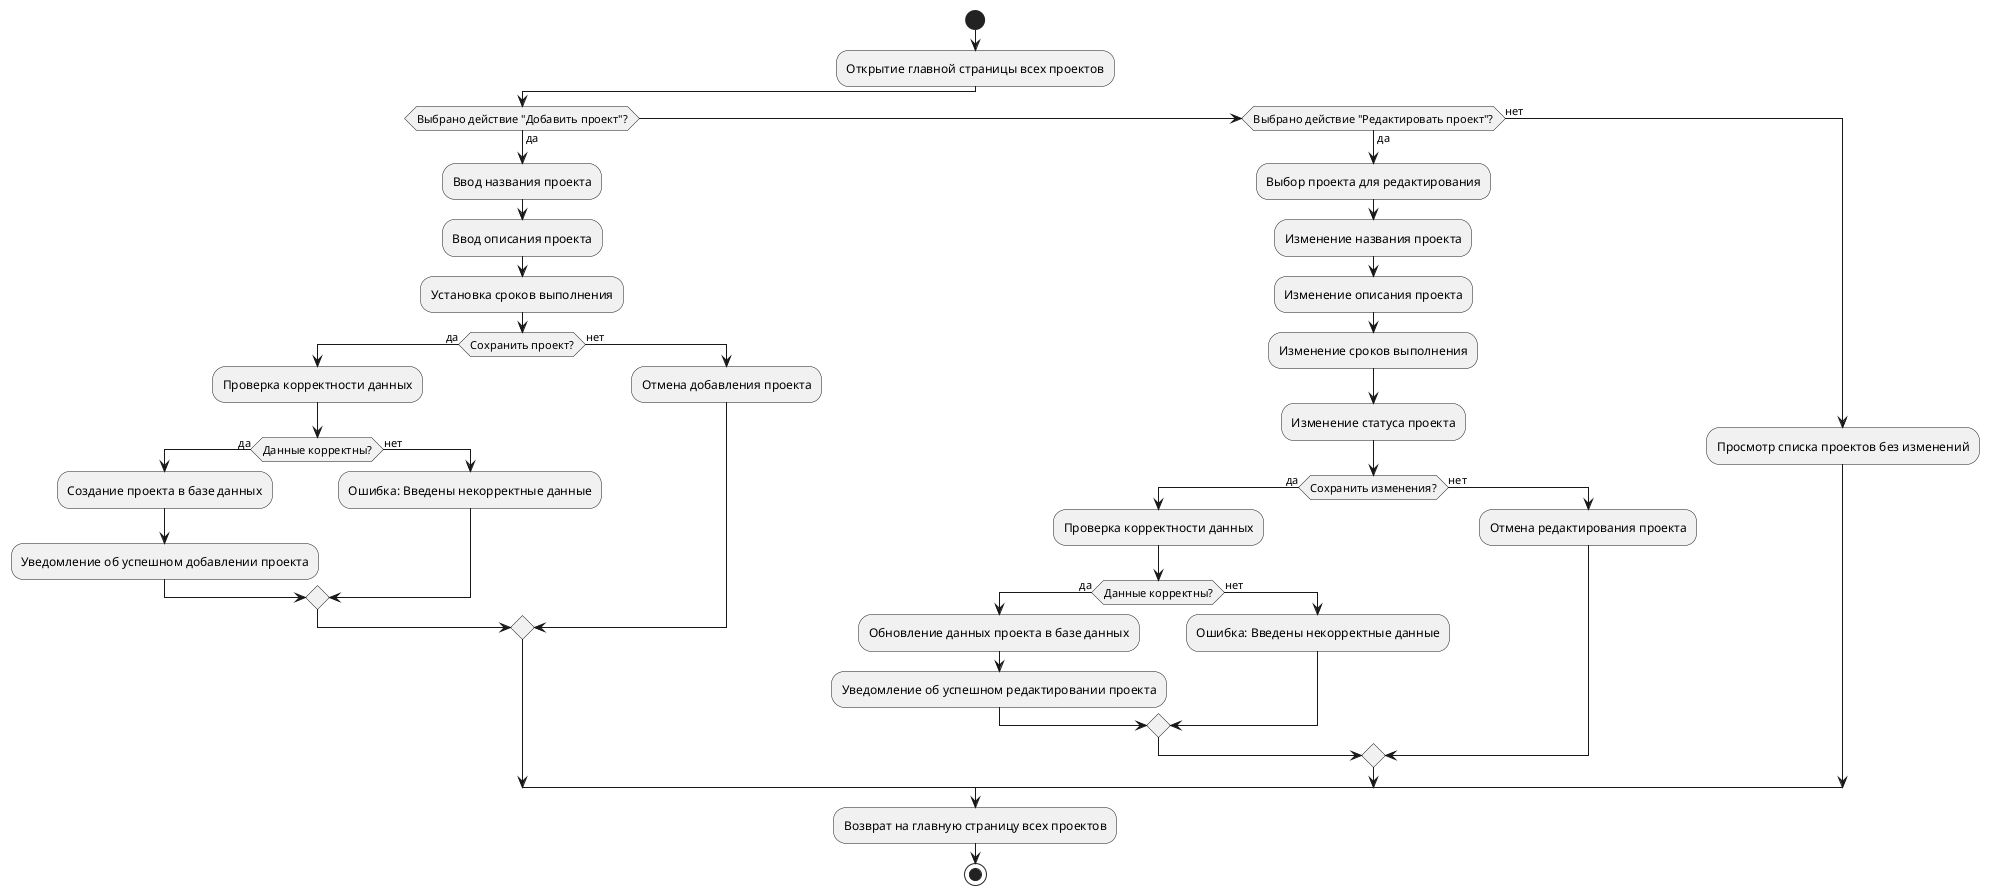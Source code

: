@startuml ProjectAD
start

:Открытие главной страницы всех проектов;

if (Выбрано действие "Добавить проект"?) then (да)
    :Ввод названия проекта;
    :Ввод описания проекта;
    :Установка сроков выполнения;

    if (Сохранить проект?) then (да)
        :Проверка корректности данных;
        if (Данные корректны?) then (да)
            :Создание проекта в базе данных;
            :Уведомление об успешном добавлении проекта;
        else (нет)
            :Ошибка: Введены некорректные данные;
        endif
    else (нет)
        :Отмена добавления проекта;
    endif

elseif (Выбрано действие "Редактировать проект"?) then (да)
    :Выбор проекта для редактирования;
    :Изменение названия проекта;
    :Изменение описания проекта;
    :Изменение сроков выполнения;
    :Изменение статуса проекта;

    if (Сохранить изменения?) then (да)
        :Проверка корректности данных;
        if (Данные корректны?) then (да)
            :Обновление данных проекта в базе данных;
            :Уведомление об успешном редактировании проекта;
        else (нет)
            :Ошибка: Введены некорректные данные;
        endif
    else (нет)
        :Отмена редактирования проекта;
    endif

else (нет)
    :Просмотр списка проектов без изменений;
endif
:Возврат на главную страницу всех проектов;
stop
@enduml